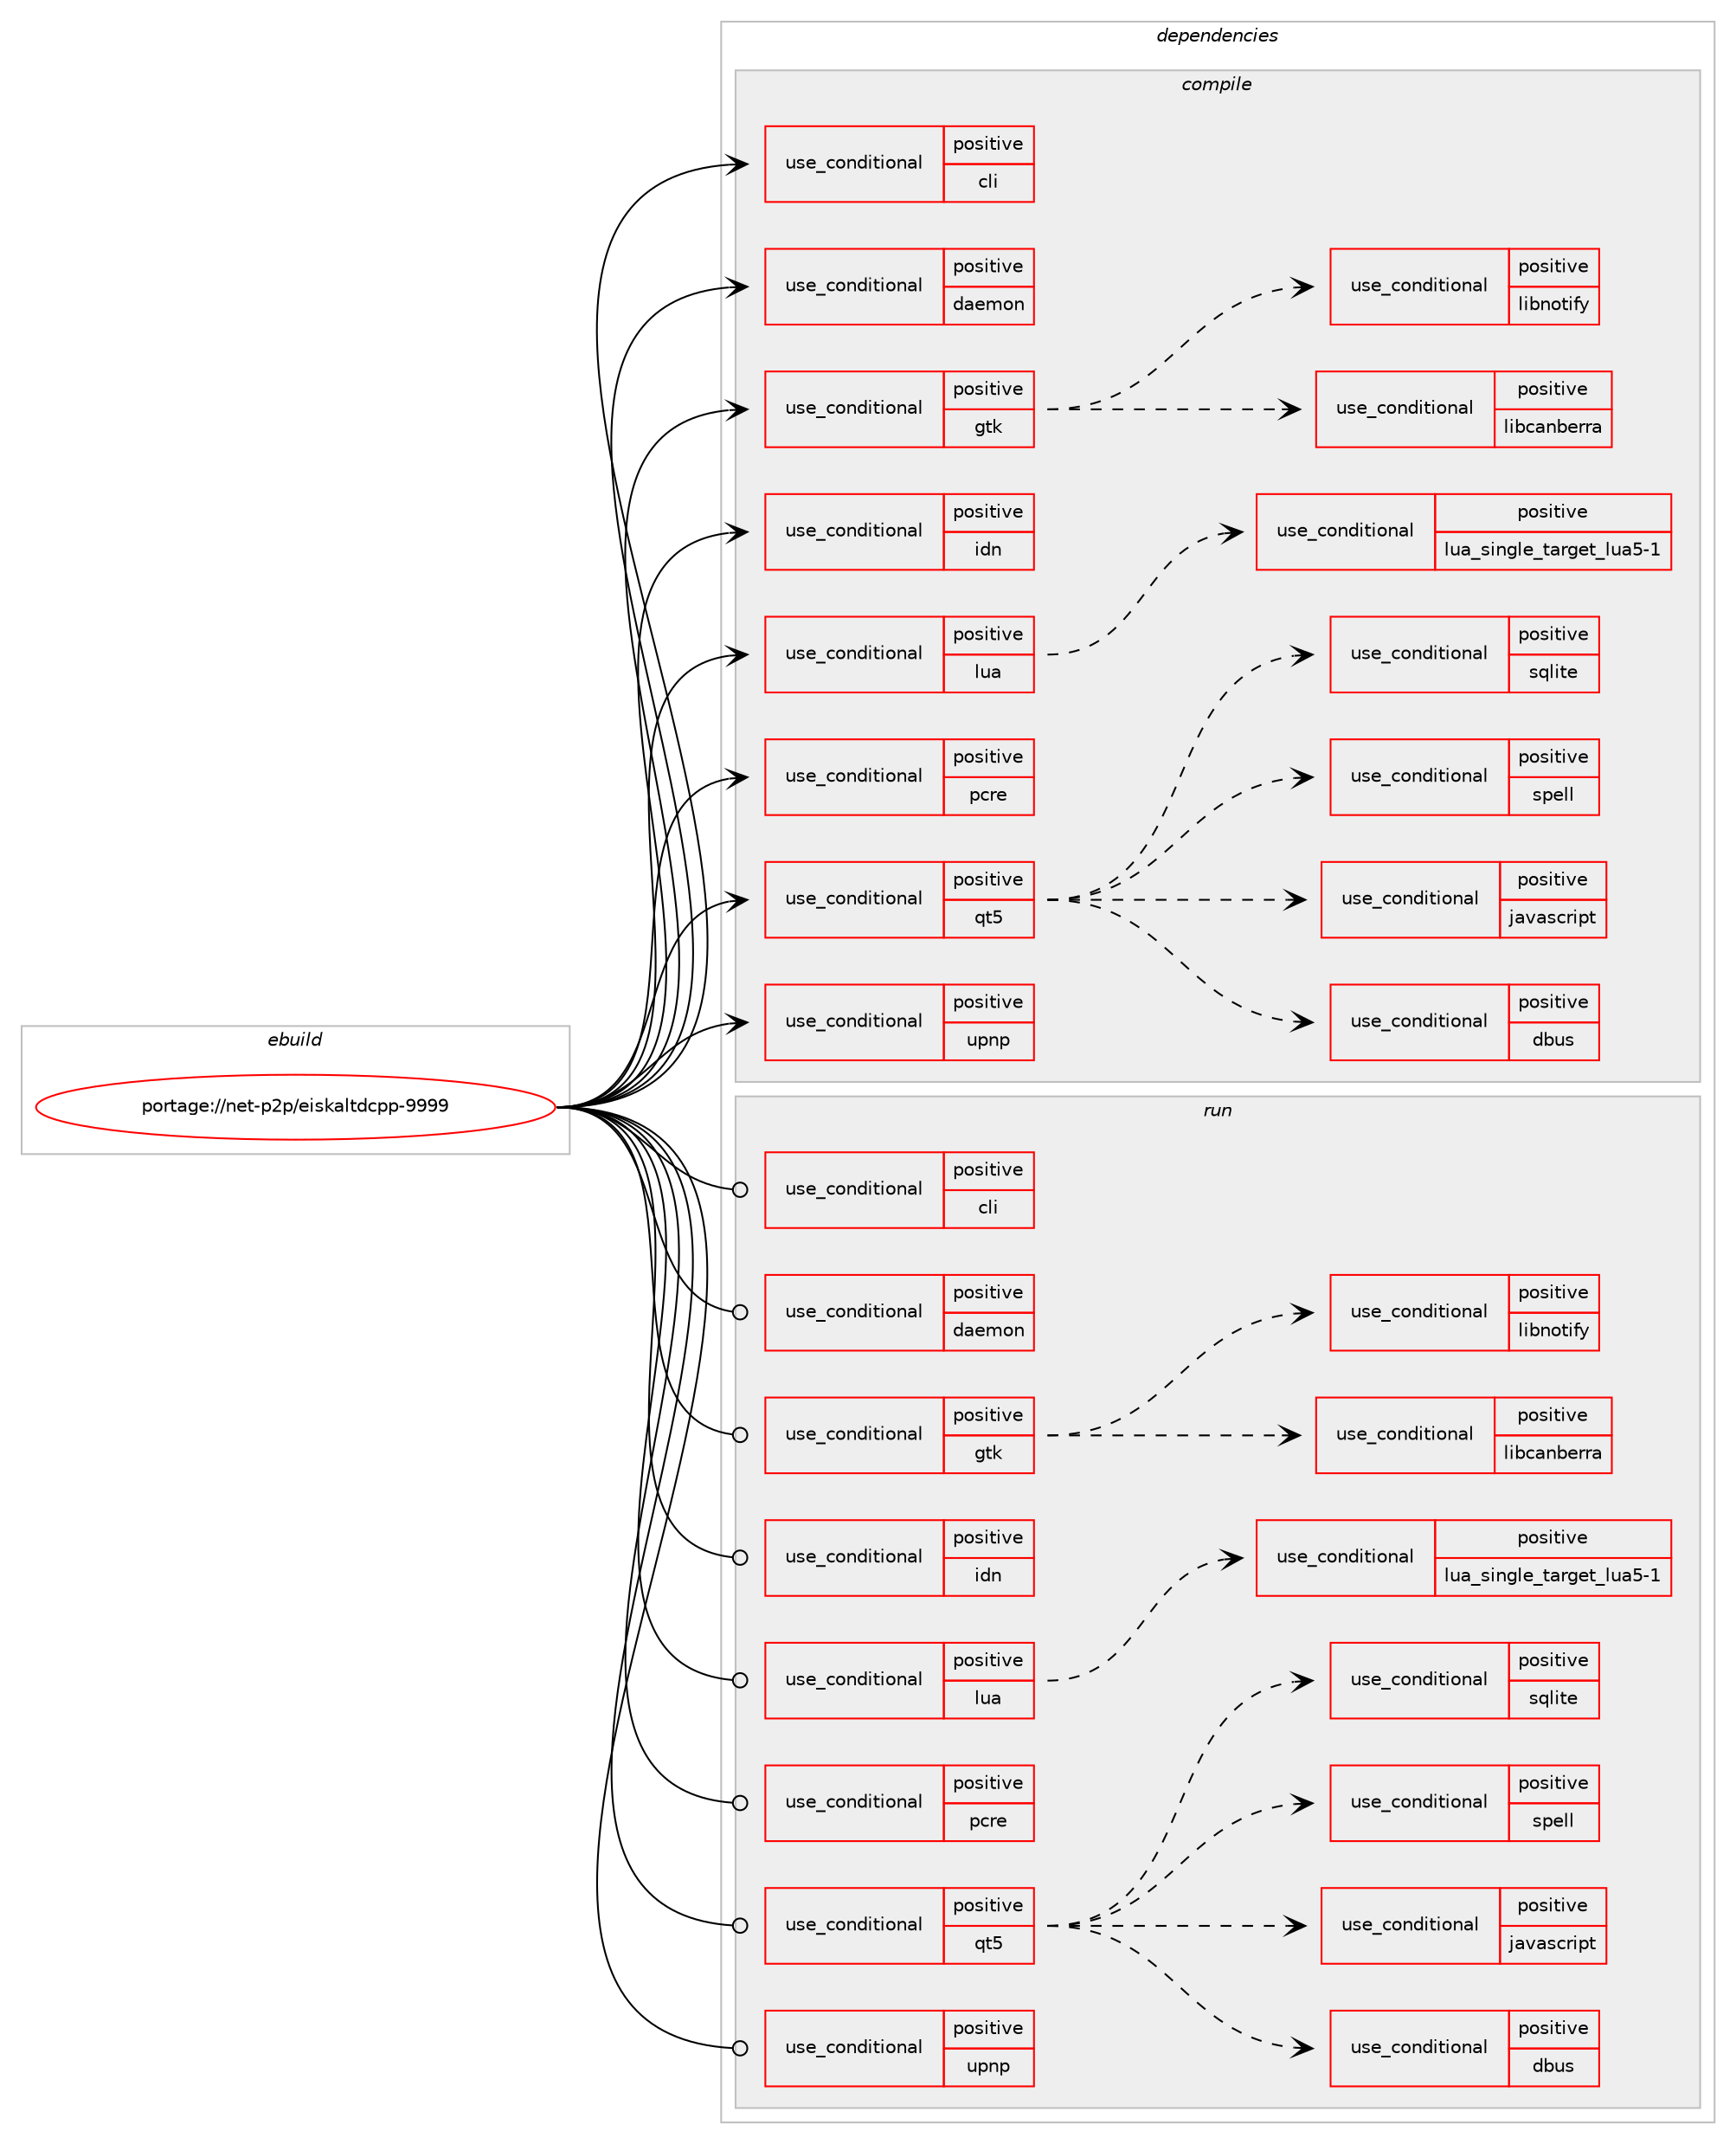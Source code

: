 digraph prolog {

# *************
# Graph options
# *************

newrank=true;
concentrate=true;
compound=true;
graph [rankdir=LR,fontname=Helvetica,fontsize=10,ranksep=1.5];#, ranksep=2.5, nodesep=0.2];
edge  [arrowhead=vee];
node  [fontname=Helvetica,fontsize=10];

# **********
# The ebuild
# **********

subgraph cluster_leftcol {
color=gray;
rank=same;
label=<<i>ebuild</i>>;
id [label="portage://net-p2p/eiskaltdcpp-9999", color=red, width=4, href="../net-p2p/eiskaltdcpp-9999.svg"];
}

# ****************
# The dependencies
# ****************

subgraph cluster_midcol {
color=gray;
label=<<i>dependencies</i>>;
subgraph cluster_compile {
fillcolor="#eeeeee";
style=filled;
label=<<i>compile</i>>;
subgraph cond653 {
dependency939 [label=<<TABLE BORDER="0" CELLBORDER="1" CELLSPACING="0" CELLPADDING="4"><TR><TD ROWSPAN="3" CELLPADDING="10">use_conditional</TD></TR><TR><TD>positive</TD></TR><TR><TD>cli</TD></TR></TABLE>>, shape=none, color=red];
# *** BEGIN UNKNOWN DEPENDENCY TYPE (TODO) ***
# dependency939 -> package_dependency(portage://net-p2p/eiskaltdcpp-9999,install,no,dev-lang,perl,none,[,,],[],[])
# *** END UNKNOWN DEPENDENCY TYPE (TODO) ***

# *** BEGIN UNKNOWN DEPENDENCY TYPE (TODO) ***
# dependency939 -> package_dependency(portage://net-p2p/eiskaltdcpp-9999,install,no,dev-perl,Data-Dump,none,[,,],[],[])
# *** END UNKNOWN DEPENDENCY TYPE (TODO) ***

# *** BEGIN UNKNOWN DEPENDENCY TYPE (TODO) ***
# dependency939 -> package_dependency(portage://net-p2p/eiskaltdcpp-9999,install,no,dev-perl,Term-ShellUI,none,[,,],[],[])
# *** END UNKNOWN DEPENDENCY TYPE (TODO) ***

# *** BEGIN UNKNOWN DEPENDENCY TYPE (TODO) ***
# dependency939 -> package_dependency(portage://net-p2p/eiskaltdcpp-9999,install,no,virtual,perl-Getopt-Long,none,[,,],[],[])
# *** END UNKNOWN DEPENDENCY TYPE (TODO) ***

# *** BEGIN UNKNOWN DEPENDENCY TYPE (TODO) ***
# dependency939 -> package_dependency(portage://net-p2p/eiskaltdcpp-9999,install,no,dev-perl,JSON-RPC,none,[,,],[],[])
# *** END UNKNOWN DEPENDENCY TYPE (TODO) ***

}
id:e -> dependency939:w [weight=20,style="solid",arrowhead="vee"];
subgraph cond654 {
dependency940 [label=<<TABLE BORDER="0" CELLBORDER="1" CELLSPACING="0" CELLPADDING="4"><TR><TD ROWSPAN="3" CELLPADDING="10">use_conditional</TD></TR><TR><TD>positive</TD></TR><TR><TD>daemon</TD></TR></TABLE>>, shape=none, color=red];
# *** BEGIN UNKNOWN DEPENDENCY TYPE (TODO) ***
# dependency940 -> package_dependency(portage://net-p2p/eiskaltdcpp-9999,install,no,dev-libs,jsoncpp,none,[,,],any_same_slot,[])
# *** END UNKNOWN DEPENDENCY TYPE (TODO) ***

}
id:e -> dependency940:w [weight=20,style="solid",arrowhead="vee"];
subgraph cond655 {
dependency941 [label=<<TABLE BORDER="0" CELLBORDER="1" CELLSPACING="0" CELLPADDING="4"><TR><TD ROWSPAN="3" CELLPADDING="10">use_conditional</TD></TR><TR><TD>positive</TD></TR><TR><TD>gtk</TD></TR></TABLE>>, shape=none, color=red];
# *** BEGIN UNKNOWN DEPENDENCY TYPE (TODO) ***
# dependency941 -> package_dependency(portage://net-p2p/eiskaltdcpp-9999,install,no,dev-libs,glib,none,[,,],[slot(2)],[])
# *** END UNKNOWN DEPENDENCY TYPE (TODO) ***

# *** BEGIN UNKNOWN DEPENDENCY TYPE (TODO) ***
# dependency941 -> package_dependency(portage://net-p2p/eiskaltdcpp-9999,install,no,x11-libs,gtk+,none,[,,],[slot(3)],[])
# *** END UNKNOWN DEPENDENCY TYPE (TODO) ***

# *** BEGIN UNKNOWN DEPENDENCY TYPE (TODO) ***
# dependency941 -> package_dependency(portage://net-p2p/eiskaltdcpp-9999,install,no,x11-libs,pango,none,[,,],[],[])
# *** END UNKNOWN DEPENDENCY TYPE (TODO) ***

# *** BEGIN UNKNOWN DEPENDENCY TYPE (TODO) ***
# dependency941 -> package_dependency(portage://net-p2p/eiskaltdcpp-9999,install,no,x11-themes,hicolor-icon-theme,none,[,,],[],[])
# *** END UNKNOWN DEPENDENCY TYPE (TODO) ***

subgraph cond656 {
dependency942 [label=<<TABLE BORDER="0" CELLBORDER="1" CELLSPACING="0" CELLPADDING="4"><TR><TD ROWSPAN="3" CELLPADDING="10">use_conditional</TD></TR><TR><TD>positive</TD></TR><TR><TD>libcanberra</TD></TR></TABLE>>, shape=none, color=red];
# *** BEGIN UNKNOWN DEPENDENCY TYPE (TODO) ***
# dependency942 -> package_dependency(portage://net-p2p/eiskaltdcpp-9999,install,no,media-libs,libcanberra,none,[,,],[],[])
# *** END UNKNOWN DEPENDENCY TYPE (TODO) ***

}
dependency941:e -> dependency942:w [weight=20,style="dashed",arrowhead="vee"];
subgraph cond657 {
dependency943 [label=<<TABLE BORDER="0" CELLBORDER="1" CELLSPACING="0" CELLPADDING="4"><TR><TD ROWSPAN="3" CELLPADDING="10">use_conditional</TD></TR><TR><TD>positive</TD></TR><TR><TD>libnotify</TD></TR></TABLE>>, shape=none, color=red];
# *** BEGIN UNKNOWN DEPENDENCY TYPE (TODO) ***
# dependency943 -> package_dependency(portage://net-p2p/eiskaltdcpp-9999,install,no,x11-libs,libnotify,none,[,,],[],[])
# *** END UNKNOWN DEPENDENCY TYPE (TODO) ***

}
dependency941:e -> dependency943:w [weight=20,style="dashed",arrowhead="vee"];
}
id:e -> dependency941:w [weight=20,style="solid",arrowhead="vee"];
subgraph cond658 {
dependency944 [label=<<TABLE BORDER="0" CELLBORDER="1" CELLSPACING="0" CELLPADDING="4"><TR><TD ROWSPAN="3" CELLPADDING="10">use_conditional</TD></TR><TR><TD>positive</TD></TR><TR><TD>idn</TD></TR></TABLE>>, shape=none, color=red];
# *** BEGIN UNKNOWN DEPENDENCY TYPE (TODO) ***
# dependency944 -> package_dependency(portage://net-p2p/eiskaltdcpp-9999,install,no,net-dns,libidn,none,[,,],[],[])
# *** END UNKNOWN DEPENDENCY TYPE (TODO) ***

}
id:e -> dependency944:w [weight=20,style="solid",arrowhead="vee"];
subgraph cond659 {
dependency945 [label=<<TABLE BORDER="0" CELLBORDER="1" CELLSPACING="0" CELLPADDING="4"><TR><TD ROWSPAN="3" CELLPADDING="10">use_conditional</TD></TR><TR><TD>positive</TD></TR><TR><TD>lua</TD></TR></TABLE>>, shape=none, color=red];
subgraph cond660 {
dependency946 [label=<<TABLE BORDER="0" CELLBORDER="1" CELLSPACING="0" CELLPADDING="4"><TR><TD ROWSPAN="3" CELLPADDING="10">use_conditional</TD></TR><TR><TD>positive</TD></TR><TR><TD>lua_single_target_lua5-1</TD></TR></TABLE>>, shape=none, color=red];
# *** BEGIN UNKNOWN DEPENDENCY TYPE (TODO) ***
# dependency946 -> package_dependency(portage://net-p2p/eiskaltdcpp-9999,install,no,dev-lang,lua,none,[,,],[slot(5.1)],[])
# *** END UNKNOWN DEPENDENCY TYPE (TODO) ***

}
dependency945:e -> dependency946:w [weight=20,style="dashed",arrowhead="vee"];
}
id:e -> dependency945:w [weight=20,style="solid",arrowhead="vee"];
subgraph cond661 {
dependency947 [label=<<TABLE BORDER="0" CELLBORDER="1" CELLSPACING="0" CELLPADDING="4"><TR><TD ROWSPAN="3" CELLPADDING="10">use_conditional</TD></TR><TR><TD>positive</TD></TR><TR><TD>pcre</TD></TR></TABLE>>, shape=none, color=red];
# *** BEGIN UNKNOWN DEPENDENCY TYPE (TODO) ***
# dependency947 -> package_dependency(portage://net-p2p/eiskaltdcpp-9999,install,no,dev-libs,libpcre,none,[,,],[],[])
# *** END UNKNOWN DEPENDENCY TYPE (TODO) ***

}
id:e -> dependency947:w [weight=20,style="solid",arrowhead="vee"];
subgraph cond662 {
dependency948 [label=<<TABLE BORDER="0" CELLBORDER="1" CELLSPACING="0" CELLPADDING="4"><TR><TD ROWSPAN="3" CELLPADDING="10">use_conditional</TD></TR><TR><TD>positive</TD></TR><TR><TD>qt5</TD></TR></TABLE>>, shape=none, color=red];
# *** BEGIN UNKNOWN DEPENDENCY TYPE (TODO) ***
# dependency948 -> package_dependency(portage://net-p2p/eiskaltdcpp-9999,install,no,dev-qt,qtconcurrent,none,[,,],[slot(5)],[])
# *** END UNKNOWN DEPENDENCY TYPE (TODO) ***

# *** BEGIN UNKNOWN DEPENDENCY TYPE (TODO) ***
# dependency948 -> package_dependency(portage://net-p2p/eiskaltdcpp-9999,install,no,dev-qt,qtcore,none,[,,],[slot(5)],[])
# *** END UNKNOWN DEPENDENCY TYPE (TODO) ***

# *** BEGIN UNKNOWN DEPENDENCY TYPE (TODO) ***
# dependency948 -> package_dependency(portage://net-p2p/eiskaltdcpp-9999,install,no,dev-qt,qtgui,none,[,,],[slot(5)],[])
# *** END UNKNOWN DEPENDENCY TYPE (TODO) ***

# *** BEGIN UNKNOWN DEPENDENCY TYPE (TODO) ***
# dependency948 -> package_dependency(portage://net-p2p/eiskaltdcpp-9999,install,no,dev-qt,qtmultimedia,none,[,,],[slot(5)],[])
# *** END UNKNOWN DEPENDENCY TYPE (TODO) ***

# *** BEGIN UNKNOWN DEPENDENCY TYPE (TODO) ***
# dependency948 -> package_dependency(portage://net-p2p/eiskaltdcpp-9999,install,no,dev-qt,qtnetwork,none,[,,],[slot(5)],[])
# *** END UNKNOWN DEPENDENCY TYPE (TODO) ***

# *** BEGIN UNKNOWN DEPENDENCY TYPE (TODO) ***
# dependency948 -> package_dependency(portage://net-p2p/eiskaltdcpp-9999,install,no,dev-qt,qtwidgets,none,[,,],[slot(5)],[])
# *** END UNKNOWN DEPENDENCY TYPE (TODO) ***

# *** BEGIN UNKNOWN DEPENDENCY TYPE (TODO) ***
# dependency948 -> package_dependency(portage://net-p2p/eiskaltdcpp-9999,install,no,dev-qt,qtxml,none,[,,],[slot(5)],[])
# *** END UNKNOWN DEPENDENCY TYPE (TODO) ***

subgraph cond663 {
dependency949 [label=<<TABLE BORDER="0" CELLBORDER="1" CELLSPACING="0" CELLPADDING="4"><TR><TD ROWSPAN="3" CELLPADDING="10">use_conditional</TD></TR><TR><TD>positive</TD></TR><TR><TD>dbus</TD></TR></TABLE>>, shape=none, color=red];
# *** BEGIN UNKNOWN DEPENDENCY TYPE (TODO) ***
# dependency949 -> package_dependency(portage://net-p2p/eiskaltdcpp-9999,install,no,dev-qt,qtdbus,none,[,,],[slot(5)],[])
# *** END UNKNOWN DEPENDENCY TYPE (TODO) ***

}
dependency948:e -> dependency949:w [weight=20,style="dashed",arrowhead="vee"];
subgraph cond664 {
dependency950 [label=<<TABLE BORDER="0" CELLBORDER="1" CELLSPACING="0" CELLPADDING="4"><TR><TD ROWSPAN="3" CELLPADDING="10">use_conditional</TD></TR><TR><TD>positive</TD></TR><TR><TD>javascript</TD></TR></TABLE>>, shape=none, color=red];
# *** BEGIN UNKNOWN DEPENDENCY TYPE (TODO) ***
# dependency950 -> package_dependency(portage://net-p2p/eiskaltdcpp-9999,install,no,dev-qt,qtdeclarative,none,[,,],[slot(5)],[])
# *** END UNKNOWN DEPENDENCY TYPE (TODO) ***

# *** BEGIN UNKNOWN DEPENDENCY TYPE (TODO) ***
# dependency950 -> package_dependency(portage://net-p2p/eiskaltdcpp-9999,install,no,dev-qt,qtscript,none,[,,],[slot(5)],[])
# *** END UNKNOWN DEPENDENCY TYPE (TODO) ***

}
dependency948:e -> dependency950:w [weight=20,style="dashed",arrowhead="vee"];
subgraph cond665 {
dependency951 [label=<<TABLE BORDER="0" CELLBORDER="1" CELLSPACING="0" CELLPADDING="4"><TR><TD ROWSPAN="3" CELLPADDING="10">use_conditional</TD></TR><TR><TD>positive</TD></TR><TR><TD>spell</TD></TR></TABLE>>, shape=none, color=red];
# *** BEGIN UNKNOWN DEPENDENCY TYPE (TODO) ***
# dependency951 -> package_dependency(portage://net-p2p/eiskaltdcpp-9999,install,no,app-text,aspell,none,[,,],[],[])
# *** END UNKNOWN DEPENDENCY TYPE (TODO) ***

}
dependency948:e -> dependency951:w [weight=20,style="dashed",arrowhead="vee"];
subgraph cond666 {
dependency952 [label=<<TABLE BORDER="0" CELLBORDER="1" CELLSPACING="0" CELLPADDING="4"><TR><TD ROWSPAN="3" CELLPADDING="10">use_conditional</TD></TR><TR><TD>positive</TD></TR><TR><TD>sqlite</TD></TR></TABLE>>, shape=none, color=red];
# *** BEGIN UNKNOWN DEPENDENCY TYPE (TODO) ***
# dependency952 -> package_dependency(portage://net-p2p/eiskaltdcpp-9999,install,no,dev-qt,qtsql,none,[,,],[slot(5)],[use(enable(sqlite),none)])
# *** END UNKNOWN DEPENDENCY TYPE (TODO) ***

}
dependency948:e -> dependency952:w [weight=20,style="dashed",arrowhead="vee"];
}
id:e -> dependency948:w [weight=20,style="solid",arrowhead="vee"];
subgraph cond667 {
dependency953 [label=<<TABLE BORDER="0" CELLBORDER="1" CELLSPACING="0" CELLPADDING="4"><TR><TD ROWSPAN="3" CELLPADDING="10">use_conditional</TD></TR><TR><TD>positive</TD></TR><TR><TD>upnp</TD></TR></TABLE>>, shape=none, color=red];
# *** BEGIN UNKNOWN DEPENDENCY TYPE (TODO) ***
# dependency953 -> package_dependency(portage://net-p2p/eiskaltdcpp-9999,install,no,net-libs,miniupnpc,none,[,,],[],[])
# *** END UNKNOWN DEPENDENCY TYPE (TODO) ***

}
id:e -> dependency953:w [weight=20,style="solid",arrowhead="vee"];
# *** BEGIN UNKNOWN DEPENDENCY TYPE (TODO) ***
# id -> package_dependency(portage://net-p2p/eiskaltdcpp-9999,install,no,app-arch,bzip2,none,[,,],[],[])
# *** END UNKNOWN DEPENDENCY TYPE (TODO) ***

# *** BEGIN UNKNOWN DEPENDENCY TYPE (TODO) ***
# id -> package_dependency(portage://net-p2p/eiskaltdcpp-9999,install,no,dev-libs,openssl,none,[,,],[slot(0),equal],[])
# *** END UNKNOWN DEPENDENCY TYPE (TODO) ***

# *** BEGIN UNKNOWN DEPENDENCY TYPE (TODO) ***
# id -> package_dependency(portage://net-p2p/eiskaltdcpp-9999,install,no,sys-apps,attr,none,[,,],[],[])
# *** END UNKNOWN DEPENDENCY TYPE (TODO) ***

# *** BEGIN UNKNOWN DEPENDENCY TYPE (TODO) ***
# id -> package_dependency(portage://net-p2p/eiskaltdcpp-9999,install,no,sys-libs,zlib,none,[,,],[],[])
# *** END UNKNOWN DEPENDENCY TYPE (TODO) ***

# *** BEGIN UNKNOWN DEPENDENCY TYPE (TODO) ***
# id -> package_dependency(portage://net-p2p/eiskaltdcpp-9999,install,no,virtual,libiconv,none,[,,],[],[])
# *** END UNKNOWN DEPENDENCY TYPE (TODO) ***

# *** BEGIN UNKNOWN DEPENDENCY TYPE (TODO) ***
# id -> package_dependency(portage://net-p2p/eiskaltdcpp-9999,install,no,virtual,libintl,none,[,,],[],[])
# *** END UNKNOWN DEPENDENCY TYPE (TODO) ***

}
subgraph cluster_compileandrun {
fillcolor="#eeeeee";
style=filled;
label=<<i>compile and run</i>>;
}
subgraph cluster_run {
fillcolor="#eeeeee";
style=filled;
label=<<i>run</i>>;
subgraph cond668 {
dependency954 [label=<<TABLE BORDER="0" CELLBORDER="1" CELLSPACING="0" CELLPADDING="4"><TR><TD ROWSPAN="3" CELLPADDING="10">use_conditional</TD></TR><TR><TD>positive</TD></TR><TR><TD>cli</TD></TR></TABLE>>, shape=none, color=red];
# *** BEGIN UNKNOWN DEPENDENCY TYPE (TODO) ***
# dependency954 -> package_dependency(portage://net-p2p/eiskaltdcpp-9999,run,no,dev-lang,perl,none,[,,],[],[])
# *** END UNKNOWN DEPENDENCY TYPE (TODO) ***

# *** BEGIN UNKNOWN DEPENDENCY TYPE (TODO) ***
# dependency954 -> package_dependency(portage://net-p2p/eiskaltdcpp-9999,run,no,dev-perl,Data-Dump,none,[,,],[],[])
# *** END UNKNOWN DEPENDENCY TYPE (TODO) ***

# *** BEGIN UNKNOWN DEPENDENCY TYPE (TODO) ***
# dependency954 -> package_dependency(portage://net-p2p/eiskaltdcpp-9999,run,no,dev-perl,Term-ShellUI,none,[,,],[],[])
# *** END UNKNOWN DEPENDENCY TYPE (TODO) ***

# *** BEGIN UNKNOWN DEPENDENCY TYPE (TODO) ***
# dependency954 -> package_dependency(portage://net-p2p/eiskaltdcpp-9999,run,no,virtual,perl-Getopt-Long,none,[,,],[],[])
# *** END UNKNOWN DEPENDENCY TYPE (TODO) ***

# *** BEGIN UNKNOWN DEPENDENCY TYPE (TODO) ***
# dependency954 -> package_dependency(portage://net-p2p/eiskaltdcpp-9999,run,no,dev-perl,JSON-RPC,none,[,,],[],[])
# *** END UNKNOWN DEPENDENCY TYPE (TODO) ***

}
id:e -> dependency954:w [weight=20,style="solid",arrowhead="odot"];
subgraph cond669 {
dependency955 [label=<<TABLE BORDER="0" CELLBORDER="1" CELLSPACING="0" CELLPADDING="4"><TR><TD ROWSPAN="3" CELLPADDING="10">use_conditional</TD></TR><TR><TD>positive</TD></TR><TR><TD>daemon</TD></TR></TABLE>>, shape=none, color=red];
# *** BEGIN UNKNOWN DEPENDENCY TYPE (TODO) ***
# dependency955 -> package_dependency(portage://net-p2p/eiskaltdcpp-9999,run,no,dev-libs,jsoncpp,none,[,,],any_same_slot,[])
# *** END UNKNOWN DEPENDENCY TYPE (TODO) ***

}
id:e -> dependency955:w [weight=20,style="solid",arrowhead="odot"];
subgraph cond670 {
dependency956 [label=<<TABLE BORDER="0" CELLBORDER="1" CELLSPACING="0" CELLPADDING="4"><TR><TD ROWSPAN="3" CELLPADDING="10">use_conditional</TD></TR><TR><TD>positive</TD></TR><TR><TD>gtk</TD></TR></TABLE>>, shape=none, color=red];
# *** BEGIN UNKNOWN DEPENDENCY TYPE (TODO) ***
# dependency956 -> package_dependency(portage://net-p2p/eiskaltdcpp-9999,run,no,dev-libs,glib,none,[,,],[slot(2)],[])
# *** END UNKNOWN DEPENDENCY TYPE (TODO) ***

# *** BEGIN UNKNOWN DEPENDENCY TYPE (TODO) ***
# dependency956 -> package_dependency(portage://net-p2p/eiskaltdcpp-9999,run,no,x11-libs,gtk+,none,[,,],[slot(3)],[])
# *** END UNKNOWN DEPENDENCY TYPE (TODO) ***

# *** BEGIN UNKNOWN DEPENDENCY TYPE (TODO) ***
# dependency956 -> package_dependency(portage://net-p2p/eiskaltdcpp-9999,run,no,x11-libs,pango,none,[,,],[],[])
# *** END UNKNOWN DEPENDENCY TYPE (TODO) ***

# *** BEGIN UNKNOWN DEPENDENCY TYPE (TODO) ***
# dependency956 -> package_dependency(portage://net-p2p/eiskaltdcpp-9999,run,no,x11-themes,hicolor-icon-theme,none,[,,],[],[])
# *** END UNKNOWN DEPENDENCY TYPE (TODO) ***

subgraph cond671 {
dependency957 [label=<<TABLE BORDER="0" CELLBORDER="1" CELLSPACING="0" CELLPADDING="4"><TR><TD ROWSPAN="3" CELLPADDING="10">use_conditional</TD></TR><TR><TD>positive</TD></TR><TR><TD>libcanberra</TD></TR></TABLE>>, shape=none, color=red];
# *** BEGIN UNKNOWN DEPENDENCY TYPE (TODO) ***
# dependency957 -> package_dependency(portage://net-p2p/eiskaltdcpp-9999,run,no,media-libs,libcanberra,none,[,,],[],[])
# *** END UNKNOWN DEPENDENCY TYPE (TODO) ***

}
dependency956:e -> dependency957:w [weight=20,style="dashed",arrowhead="vee"];
subgraph cond672 {
dependency958 [label=<<TABLE BORDER="0" CELLBORDER="1" CELLSPACING="0" CELLPADDING="4"><TR><TD ROWSPAN="3" CELLPADDING="10">use_conditional</TD></TR><TR><TD>positive</TD></TR><TR><TD>libnotify</TD></TR></TABLE>>, shape=none, color=red];
# *** BEGIN UNKNOWN DEPENDENCY TYPE (TODO) ***
# dependency958 -> package_dependency(portage://net-p2p/eiskaltdcpp-9999,run,no,x11-libs,libnotify,none,[,,],[],[])
# *** END UNKNOWN DEPENDENCY TYPE (TODO) ***

}
dependency956:e -> dependency958:w [weight=20,style="dashed",arrowhead="vee"];
}
id:e -> dependency956:w [weight=20,style="solid",arrowhead="odot"];
subgraph cond673 {
dependency959 [label=<<TABLE BORDER="0" CELLBORDER="1" CELLSPACING="0" CELLPADDING="4"><TR><TD ROWSPAN="3" CELLPADDING="10">use_conditional</TD></TR><TR><TD>positive</TD></TR><TR><TD>idn</TD></TR></TABLE>>, shape=none, color=red];
# *** BEGIN UNKNOWN DEPENDENCY TYPE (TODO) ***
# dependency959 -> package_dependency(portage://net-p2p/eiskaltdcpp-9999,run,no,net-dns,libidn,none,[,,],[],[])
# *** END UNKNOWN DEPENDENCY TYPE (TODO) ***

}
id:e -> dependency959:w [weight=20,style="solid",arrowhead="odot"];
subgraph cond674 {
dependency960 [label=<<TABLE BORDER="0" CELLBORDER="1" CELLSPACING="0" CELLPADDING="4"><TR><TD ROWSPAN="3" CELLPADDING="10">use_conditional</TD></TR><TR><TD>positive</TD></TR><TR><TD>lua</TD></TR></TABLE>>, shape=none, color=red];
subgraph cond675 {
dependency961 [label=<<TABLE BORDER="0" CELLBORDER="1" CELLSPACING="0" CELLPADDING="4"><TR><TD ROWSPAN="3" CELLPADDING="10">use_conditional</TD></TR><TR><TD>positive</TD></TR><TR><TD>lua_single_target_lua5-1</TD></TR></TABLE>>, shape=none, color=red];
# *** BEGIN UNKNOWN DEPENDENCY TYPE (TODO) ***
# dependency961 -> package_dependency(portage://net-p2p/eiskaltdcpp-9999,run,no,dev-lang,lua,none,[,,],[slot(5.1)],[])
# *** END UNKNOWN DEPENDENCY TYPE (TODO) ***

}
dependency960:e -> dependency961:w [weight=20,style="dashed",arrowhead="vee"];
}
id:e -> dependency960:w [weight=20,style="solid",arrowhead="odot"];
subgraph cond676 {
dependency962 [label=<<TABLE BORDER="0" CELLBORDER="1" CELLSPACING="0" CELLPADDING="4"><TR><TD ROWSPAN="3" CELLPADDING="10">use_conditional</TD></TR><TR><TD>positive</TD></TR><TR><TD>pcre</TD></TR></TABLE>>, shape=none, color=red];
# *** BEGIN UNKNOWN DEPENDENCY TYPE (TODO) ***
# dependency962 -> package_dependency(portage://net-p2p/eiskaltdcpp-9999,run,no,dev-libs,libpcre,none,[,,],[],[])
# *** END UNKNOWN DEPENDENCY TYPE (TODO) ***

}
id:e -> dependency962:w [weight=20,style="solid",arrowhead="odot"];
subgraph cond677 {
dependency963 [label=<<TABLE BORDER="0" CELLBORDER="1" CELLSPACING="0" CELLPADDING="4"><TR><TD ROWSPAN="3" CELLPADDING="10">use_conditional</TD></TR><TR><TD>positive</TD></TR><TR><TD>qt5</TD></TR></TABLE>>, shape=none, color=red];
# *** BEGIN UNKNOWN DEPENDENCY TYPE (TODO) ***
# dependency963 -> package_dependency(portage://net-p2p/eiskaltdcpp-9999,run,no,dev-qt,qtconcurrent,none,[,,],[slot(5)],[])
# *** END UNKNOWN DEPENDENCY TYPE (TODO) ***

# *** BEGIN UNKNOWN DEPENDENCY TYPE (TODO) ***
# dependency963 -> package_dependency(portage://net-p2p/eiskaltdcpp-9999,run,no,dev-qt,qtcore,none,[,,],[slot(5)],[])
# *** END UNKNOWN DEPENDENCY TYPE (TODO) ***

# *** BEGIN UNKNOWN DEPENDENCY TYPE (TODO) ***
# dependency963 -> package_dependency(portage://net-p2p/eiskaltdcpp-9999,run,no,dev-qt,qtgui,none,[,,],[slot(5)],[])
# *** END UNKNOWN DEPENDENCY TYPE (TODO) ***

# *** BEGIN UNKNOWN DEPENDENCY TYPE (TODO) ***
# dependency963 -> package_dependency(portage://net-p2p/eiskaltdcpp-9999,run,no,dev-qt,qtmultimedia,none,[,,],[slot(5)],[])
# *** END UNKNOWN DEPENDENCY TYPE (TODO) ***

# *** BEGIN UNKNOWN DEPENDENCY TYPE (TODO) ***
# dependency963 -> package_dependency(portage://net-p2p/eiskaltdcpp-9999,run,no,dev-qt,qtnetwork,none,[,,],[slot(5)],[])
# *** END UNKNOWN DEPENDENCY TYPE (TODO) ***

# *** BEGIN UNKNOWN DEPENDENCY TYPE (TODO) ***
# dependency963 -> package_dependency(portage://net-p2p/eiskaltdcpp-9999,run,no,dev-qt,qtwidgets,none,[,,],[slot(5)],[])
# *** END UNKNOWN DEPENDENCY TYPE (TODO) ***

# *** BEGIN UNKNOWN DEPENDENCY TYPE (TODO) ***
# dependency963 -> package_dependency(portage://net-p2p/eiskaltdcpp-9999,run,no,dev-qt,qtxml,none,[,,],[slot(5)],[])
# *** END UNKNOWN DEPENDENCY TYPE (TODO) ***

subgraph cond678 {
dependency964 [label=<<TABLE BORDER="0" CELLBORDER="1" CELLSPACING="0" CELLPADDING="4"><TR><TD ROWSPAN="3" CELLPADDING="10">use_conditional</TD></TR><TR><TD>positive</TD></TR><TR><TD>dbus</TD></TR></TABLE>>, shape=none, color=red];
# *** BEGIN UNKNOWN DEPENDENCY TYPE (TODO) ***
# dependency964 -> package_dependency(portage://net-p2p/eiskaltdcpp-9999,run,no,dev-qt,qtdbus,none,[,,],[slot(5)],[])
# *** END UNKNOWN DEPENDENCY TYPE (TODO) ***

}
dependency963:e -> dependency964:w [weight=20,style="dashed",arrowhead="vee"];
subgraph cond679 {
dependency965 [label=<<TABLE BORDER="0" CELLBORDER="1" CELLSPACING="0" CELLPADDING="4"><TR><TD ROWSPAN="3" CELLPADDING="10">use_conditional</TD></TR><TR><TD>positive</TD></TR><TR><TD>javascript</TD></TR></TABLE>>, shape=none, color=red];
# *** BEGIN UNKNOWN DEPENDENCY TYPE (TODO) ***
# dependency965 -> package_dependency(portage://net-p2p/eiskaltdcpp-9999,run,no,dev-qt,qtdeclarative,none,[,,],[slot(5)],[])
# *** END UNKNOWN DEPENDENCY TYPE (TODO) ***

# *** BEGIN UNKNOWN DEPENDENCY TYPE (TODO) ***
# dependency965 -> package_dependency(portage://net-p2p/eiskaltdcpp-9999,run,no,dev-qt,qtscript,none,[,,],[slot(5)],[])
# *** END UNKNOWN DEPENDENCY TYPE (TODO) ***

}
dependency963:e -> dependency965:w [weight=20,style="dashed",arrowhead="vee"];
subgraph cond680 {
dependency966 [label=<<TABLE BORDER="0" CELLBORDER="1" CELLSPACING="0" CELLPADDING="4"><TR><TD ROWSPAN="3" CELLPADDING="10">use_conditional</TD></TR><TR><TD>positive</TD></TR><TR><TD>spell</TD></TR></TABLE>>, shape=none, color=red];
# *** BEGIN UNKNOWN DEPENDENCY TYPE (TODO) ***
# dependency966 -> package_dependency(portage://net-p2p/eiskaltdcpp-9999,run,no,app-text,aspell,none,[,,],[],[])
# *** END UNKNOWN DEPENDENCY TYPE (TODO) ***

}
dependency963:e -> dependency966:w [weight=20,style="dashed",arrowhead="vee"];
subgraph cond681 {
dependency967 [label=<<TABLE BORDER="0" CELLBORDER="1" CELLSPACING="0" CELLPADDING="4"><TR><TD ROWSPAN="3" CELLPADDING="10">use_conditional</TD></TR><TR><TD>positive</TD></TR><TR><TD>sqlite</TD></TR></TABLE>>, shape=none, color=red];
# *** BEGIN UNKNOWN DEPENDENCY TYPE (TODO) ***
# dependency967 -> package_dependency(portage://net-p2p/eiskaltdcpp-9999,run,no,dev-qt,qtsql,none,[,,],[slot(5)],[use(enable(sqlite),none)])
# *** END UNKNOWN DEPENDENCY TYPE (TODO) ***

}
dependency963:e -> dependency967:w [weight=20,style="dashed",arrowhead="vee"];
}
id:e -> dependency963:w [weight=20,style="solid",arrowhead="odot"];
subgraph cond682 {
dependency968 [label=<<TABLE BORDER="0" CELLBORDER="1" CELLSPACING="0" CELLPADDING="4"><TR><TD ROWSPAN="3" CELLPADDING="10">use_conditional</TD></TR><TR><TD>positive</TD></TR><TR><TD>upnp</TD></TR></TABLE>>, shape=none, color=red];
# *** BEGIN UNKNOWN DEPENDENCY TYPE (TODO) ***
# dependency968 -> package_dependency(portage://net-p2p/eiskaltdcpp-9999,run,no,net-libs,miniupnpc,none,[,,],[],[])
# *** END UNKNOWN DEPENDENCY TYPE (TODO) ***

}
id:e -> dependency968:w [weight=20,style="solid",arrowhead="odot"];
# *** BEGIN UNKNOWN DEPENDENCY TYPE (TODO) ***
# id -> package_dependency(portage://net-p2p/eiskaltdcpp-9999,run,no,app-arch,bzip2,none,[,,],[],[])
# *** END UNKNOWN DEPENDENCY TYPE (TODO) ***

# *** BEGIN UNKNOWN DEPENDENCY TYPE (TODO) ***
# id -> package_dependency(portage://net-p2p/eiskaltdcpp-9999,run,no,dev-libs,openssl,none,[,,],[slot(0),equal],[])
# *** END UNKNOWN DEPENDENCY TYPE (TODO) ***

# *** BEGIN UNKNOWN DEPENDENCY TYPE (TODO) ***
# id -> package_dependency(portage://net-p2p/eiskaltdcpp-9999,run,no,sys-apps,attr,none,[,,],[],[])
# *** END UNKNOWN DEPENDENCY TYPE (TODO) ***

# *** BEGIN UNKNOWN DEPENDENCY TYPE (TODO) ***
# id -> package_dependency(portage://net-p2p/eiskaltdcpp-9999,run,no,sys-libs,zlib,none,[,,],[],[])
# *** END UNKNOWN DEPENDENCY TYPE (TODO) ***

# *** BEGIN UNKNOWN DEPENDENCY TYPE (TODO) ***
# id -> package_dependency(portage://net-p2p/eiskaltdcpp-9999,run,no,virtual,libiconv,none,[,,],[],[])
# *** END UNKNOWN DEPENDENCY TYPE (TODO) ***

# *** BEGIN UNKNOWN DEPENDENCY TYPE (TODO) ***
# id -> package_dependency(portage://net-p2p/eiskaltdcpp-9999,run,no,virtual,libintl,none,[,,],[],[])
# *** END UNKNOWN DEPENDENCY TYPE (TODO) ***

}
}

# **************
# The candidates
# **************

subgraph cluster_choices {
rank=same;
color=gray;
label=<<i>candidates</i>>;

}

}
